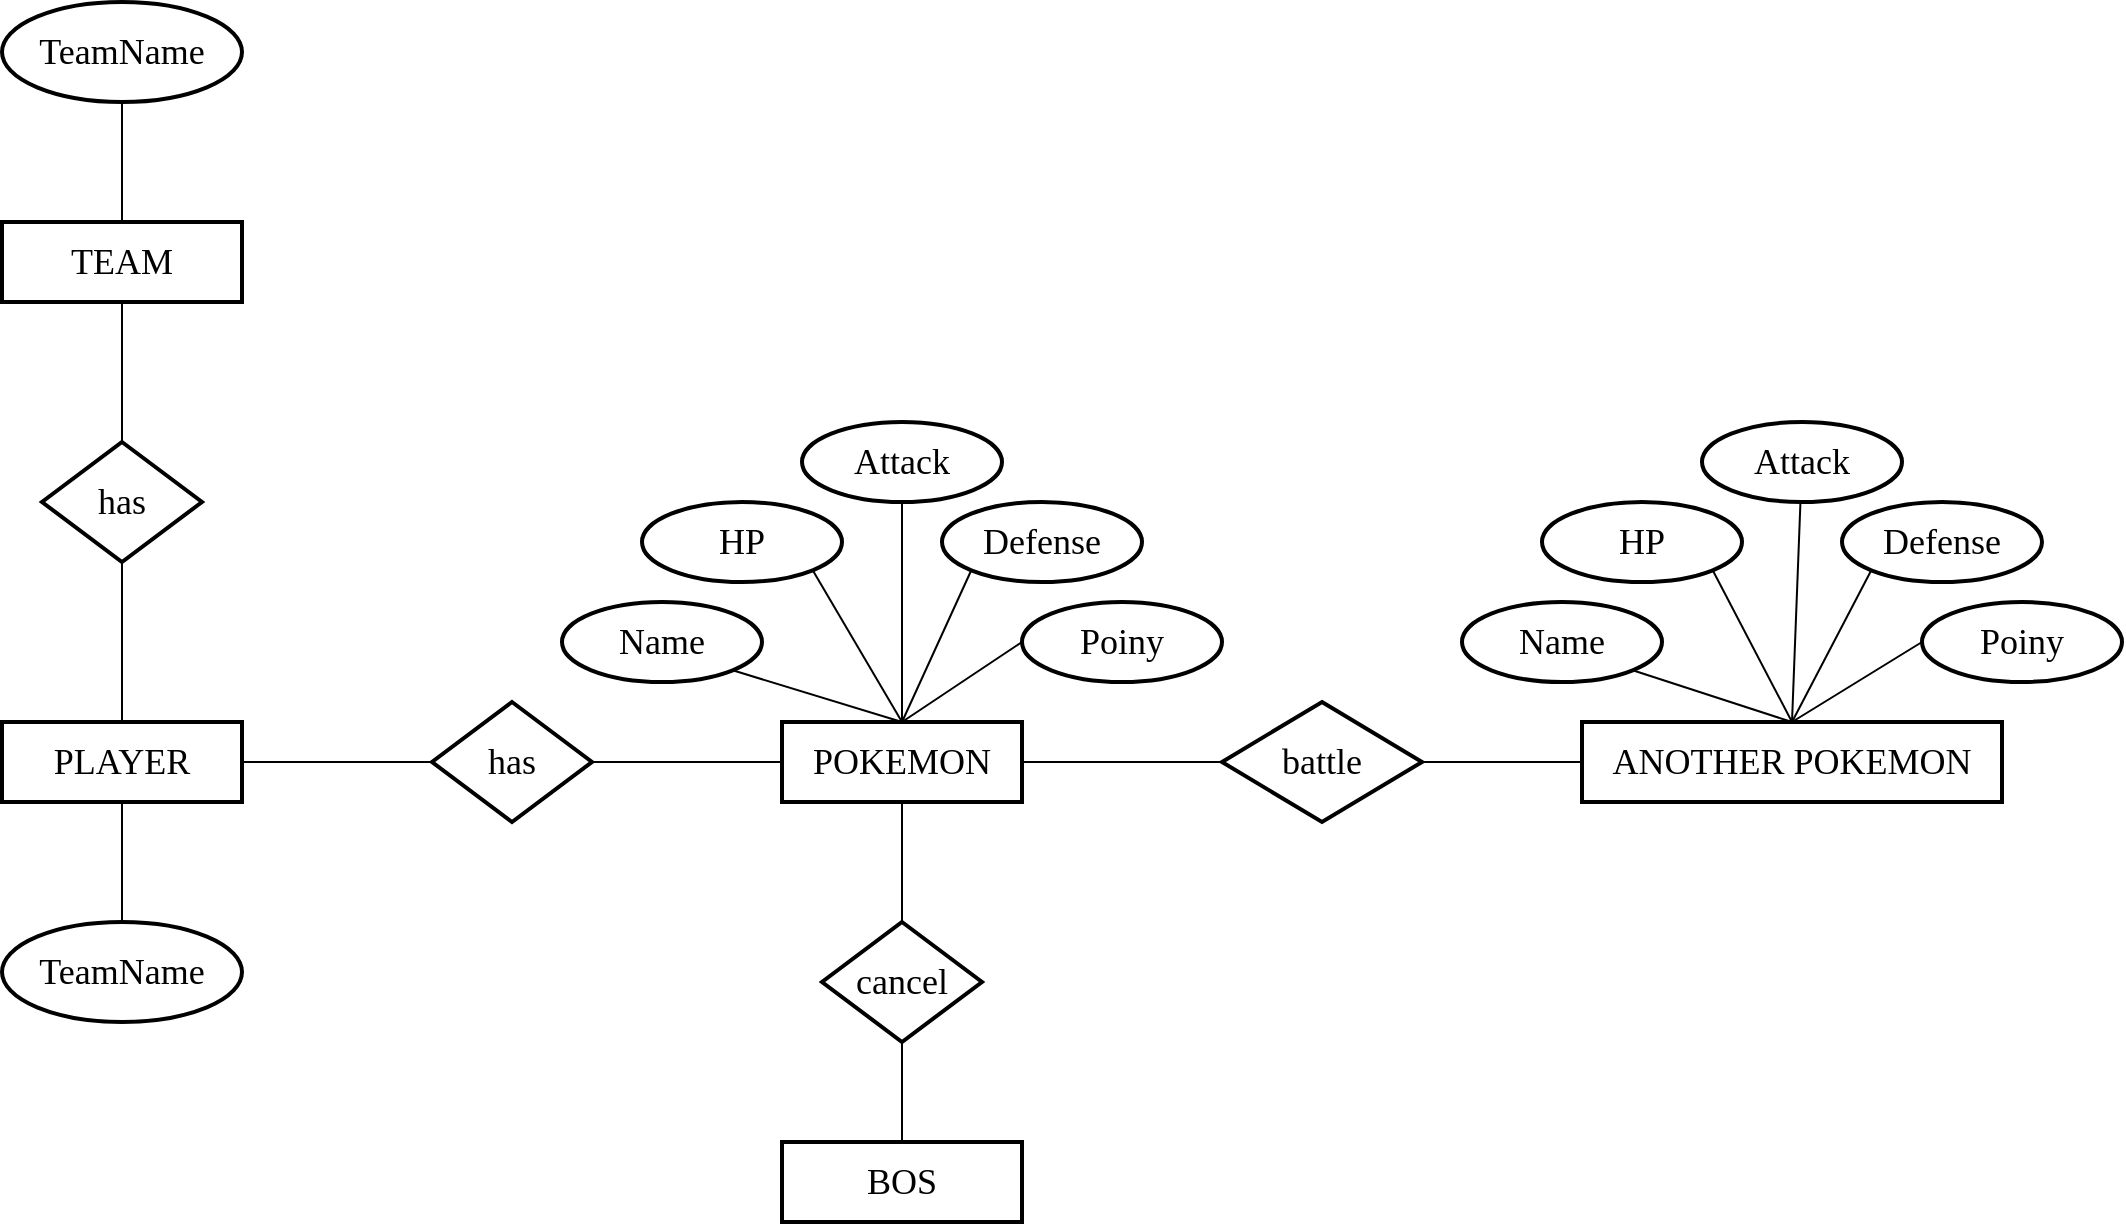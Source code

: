 <mxfile version="17.1.2" type="device"><diagram id="V544J9amiXGmEdCIrYhm" name="Page-1"><mxGraphModel dx="1483" dy="766" grid="1" gridSize="10" guides="1" tooltips="1" connect="1" arrows="1" fold="1" page="1" pageScale="1" pageWidth="850" pageHeight="1100" math="0" shadow="0"><root><mxCell id="0"/><mxCell id="1" parent="0"/><mxCell id="Sv_8Eb9LG6Bx7OalMEno-1" value="&lt;font style=&quot;font-size: 18px&quot;&gt;TEAM&lt;/font&gt;" style="rounded=0;whiteSpace=wrap;html=1;strokeWidth=2;fontFamily=Tahoma;fontSize=18;" vertex="1" parent="1"><mxGeometry x="170" y="150" width="120" height="40" as="geometry"/></mxCell><mxCell id="Sv_8Eb9LG6Bx7OalMEno-2" value="&lt;font style=&quot;font-size: 18px&quot;&gt;PLAYER&lt;/font&gt;" style="rounded=0;whiteSpace=wrap;html=1;strokeWidth=2;fontFamily=Tahoma;fontSize=18;" vertex="1" parent="1"><mxGeometry x="170" y="400" width="120" height="40" as="geometry"/></mxCell><mxCell id="Sv_8Eb9LG6Bx7OalMEno-3" value="has" style="rhombus;whiteSpace=wrap;html=1;fontFamily=Tahoma;fontSize=18;strokeWidth=2;" vertex="1" parent="1"><mxGeometry x="190" y="260" width="80" height="60" as="geometry"/></mxCell><mxCell id="Sv_8Eb9LG6Bx7OalMEno-5" value="" style="endArrow=none;html=1;rounded=0;fontFamily=Tahoma;fontSize=18;entryX=0.5;entryY=1;entryDx=0;entryDy=0;exitX=0.5;exitY=0;exitDx=0;exitDy=0;" edge="1" parent="1" source="Sv_8Eb9LG6Bx7OalMEno-3" target="Sv_8Eb9LG6Bx7OalMEno-1"><mxGeometry width="50" height="50" relative="1" as="geometry"><mxPoint x="400" y="300" as="sourcePoint"/><mxPoint x="450" y="250" as="targetPoint"/></mxGeometry></mxCell><mxCell id="Sv_8Eb9LG6Bx7OalMEno-6" value="" style="endArrow=none;html=1;rounded=0;fontFamily=Tahoma;fontSize=18;entryX=0.5;entryY=1;entryDx=0;entryDy=0;exitX=0.5;exitY=0;exitDx=0;exitDy=0;" edge="1" parent="1" source="Sv_8Eb9LG6Bx7OalMEno-2" target="Sv_8Eb9LG6Bx7OalMEno-3"><mxGeometry width="50" height="50" relative="1" as="geometry"><mxPoint x="230" y="390" as="sourcePoint"/><mxPoint x="240" y="200" as="targetPoint"/></mxGeometry></mxCell><mxCell id="Sv_8Eb9LG6Bx7OalMEno-7" value="&lt;font style=&quot;font-size: 18px&quot;&gt;POKEMON&lt;/font&gt;" style="rounded=0;whiteSpace=wrap;html=1;strokeWidth=2;fontFamily=Tahoma;fontSize=18;" vertex="1" parent="1"><mxGeometry x="560" y="400" width="120" height="40" as="geometry"/></mxCell><mxCell id="Sv_8Eb9LG6Bx7OalMEno-8" value="has" style="rhombus;whiteSpace=wrap;html=1;fontFamily=Tahoma;fontSize=18;strokeWidth=2;" vertex="1" parent="1"><mxGeometry x="385" y="390" width="80" height="60" as="geometry"/></mxCell><mxCell id="Sv_8Eb9LG6Bx7OalMEno-9" value="TeamName" style="ellipse;whiteSpace=wrap;html=1;fontFamily=Tahoma;fontSize=18;strokeWidth=2;" vertex="1" parent="1"><mxGeometry x="170" y="40" width="120" height="50" as="geometry"/></mxCell><mxCell id="Sv_8Eb9LG6Bx7OalMEno-10" value="TeamName" style="ellipse;whiteSpace=wrap;html=1;fontFamily=Tahoma;fontSize=18;strokeWidth=2;" vertex="1" parent="1"><mxGeometry x="170" y="500" width="120" height="50" as="geometry"/></mxCell><mxCell id="Sv_8Eb9LG6Bx7OalMEno-11" value="" style="endArrow=none;html=1;rounded=0;fontFamily=Tahoma;fontSize=18;entryX=0.5;entryY=1;entryDx=0;entryDy=0;exitX=0.5;exitY=0;exitDx=0;exitDy=0;" edge="1" parent="1" source="Sv_8Eb9LG6Bx7OalMEno-1" target="Sv_8Eb9LG6Bx7OalMEno-9"><mxGeometry width="50" height="50" relative="1" as="geometry"><mxPoint x="400" y="330" as="sourcePoint"/><mxPoint x="450" y="280" as="targetPoint"/></mxGeometry></mxCell><mxCell id="Sv_8Eb9LG6Bx7OalMEno-12" value="" style="endArrow=none;html=1;rounded=0;fontFamily=Tahoma;fontSize=18;entryX=0.5;entryY=1;entryDx=0;entryDy=0;exitX=0.5;exitY=0;exitDx=0;exitDy=0;" edge="1" parent="1" source="Sv_8Eb9LG6Bx7OalMEno-10" target="Sv_8Eb9LG6Bx7OalMEno-2"><mxGeometry width="50" height="50" relative="1" as="geometry"><mxPoint x="240" y="160" as="sourcePoint"/><mxPoint x="240" y="100" as="targetPoint"/></mxGeometry></mxCell><mxCell id="Sv_8Eb9LG6Bx7OalMEno-13" value="" style="endArrow=none;html=1;rounded=0;fontFamily=Tahoma;fontSize=18;entryX=1;entryY=0.5;entryDx=0;entryDy=0;exitX=0;exitY=0.5;exitDx=0;exitDy=0;" edge="1" parent="1" source="Sv_8Eb9LG6Bx7OalMEno-8" target="Sv_8Eb9LG6Bx7OalMEno-2"><mxGeometry width="50" height="50" relative="1" as="geometry"><mxPoint x="240" y="510" as="sourcePoint"/><mxPoint x="240" y="450" as="targetPoint"/></mxGeometry></mxCell><mxCell id="Sv_8Eb9LG6Bx7OalMEno-14" value="" style="endArrow=none;html=1;rounded=0;fontFamily=Tahoma;fontSize=18;entryX=1;entryY=0.5;entryDx=0;entryDy=0;exitX=0;exitY=0.5;exitDx=0;exitDy=0;" edge="1" parent="1" source="Sv_8Eb9LG6Bx7OalMEno-7" target="Sv_8Eb9LG6Bx7OalMEno-8"><mxGeometry width="50" height="50" relative="1" as="geometry"><mxPoint x="400" y="370" as="sourcePoint"/><mxPoint x="450" y="320" as="targetPoint"/></mxGeometry></mxCell><mxCell id="Sv_8Eb9LG6Bx7OalMEno-15" value="Name" style="ellipse;whiteSpace=wrap;html=1;fontFamily=Tahoma;fontSize=18;strokeWidth=2;" vertex="1" parent="1"><mxGeometry x="450" y="340" width="100" height="40" as="geometry"/></mxCell><mxCell id="Sv_8Eb9LG6Bx7OalMEno-16" value="HP" style="ellipse;whiteSpace=wrap;html=1;fontFamily=Tahoma;fontSize=18;strokeWidth=2;" vertex="1" parent="1"><mxGeometry x="490" y="290" width="100" height="40" as="geometry"/></mxCell><mxCell id="Sv_8Eb9LG6Bx7OalMEno-17" value="Attack" style="ellipse;whiteSpace=wrap;html=1;fontFamily=Tahoma;fontSize=18;strokeWidth=2;" vertex="1" parent="1"><mxGeometry x="570" y="250" width="100" height="40" as="geometry"/></mxCell><mxCell id="Sv_8Eb9LG6Bx7OalMEno-18" value="Defense" style="ellipse;whiteSpace=wrap;html=1;fontFamily=Tahoma;fontSize=18;strokeWidth=2;" vertex="1" parent="1"><mxGeometry x="640" y="290" width="100" height="40" as="geometry"/></mxCell><mxCell id="Sv_8Eb9LG6Bx7OalMEno-19" value="Poiny" style="ellipse;whiteSpace=wrap;html=1;fontFamily=Tahoma;fontSize=18;strokeWidth=2;" vertex="1" parent="1"><mxGeometry x="680" y="340" width="100" height="40" as="geometry"/></mxCell><mxCell id="Sv_8Eb9LG6Bx7OalMEno-20" value="" style="endArrow=none;html=1;rounded=0;fontFamily=Tahoma;fontSize=18;entryX=1;entryY=1;entryDx=0;entryDy=0;exitX=0.5;exitY=0;exitDx=0;exitDy=0;" edge="1" parent="1" source="Sv_8Eb9LG6Bx7OalMEno-7" target="Sv_8Eb9LG6Bx7OalMEno-15"><mxGeometry width="50" height="50" relative="1" as="geometry"><mxPoint x="400" y="370" as="sourcePoint"/><mxPoint x="450" y="320" as="targetPoint"/></mxGeometry></mxCell><mxCell id="Sv_8Eb9LG6Bx7OalMEno-21" value="" style="endArrow=none;html=1;rounded=0;fontFamily=Tahoma;fontSize=18;entryX=1;entryY=1;entryDx=0;entryDy=0;exitX=0.5;exitY=0;exitDx=0;exitDy=0;" edge="1" parent="1" source="Sv_8Eb9LG6Bx7OalMEno-7" target="Sv_8Eb9LG6Bx7OalMEno-16"><mxGeometry width="50" height="50" relative="1" as="geometry"><mxPoint x="630" y="410" as="sourcePoint"/><mxPoint x="552.355" y="384.142" as="targetPoint"/></mxGeometry></mxCell><mxCell id="Sv_8Eb9LG6Bx7OalMEno-22" value="" style="endArrow=none;html=1;rounded=0;fontFamily=Tahoma;fontSize=18;exitX=0.5;exitY=0;exitDx=0;exitDy=0;" edge="1" parent="1" source="Sv_8Eb9LG6Bx7OalMEno-7" target="Sv_8Eb9LG6Bx7OalMEno-17"><mxGeometry width="50" height="50" relative="1" as="geometry"><mxPoint x="630" y="410" as="sourcePoint"/><mxPoint x="592.355" y="334.142" as="targetPoint"/></mxGeometry></mxCell><mxCell id="Sv_8Eb9LG6Bx7OalMEno-23" value="" style="endArrow=none;html=1;rounded=0;fontFamily=Tahoma;fontSize=18;exitX=0.5;exitY=0;exitDx=0;exitDy=0;entryX=0;entryY=1;entryDx=0;entryDy=0;" edge="1" parent="1" source="Sv_8Eb9LG6Bx7OalMEno-7" target="Sv_8Eb9LG6Bx7OalMEno-18"><mxGeometry width="50" height="50" relative="1" as="geometry"><mxPoint x="630" y="410" as="sourcePoint"/><mxPoint x="635.923" y="299.995" as="targetPoint"/></mxGeometry></mxCell><mxCell id="Sv_8Eb9LG6Bx7OalMEno-24" value="" style="endArrow=none;html=1;rounded=0;fontFamily=Tahoma;fontSize=18;exitX=0.5;exitY=0;exitDx=0;exitDy=0;entryX=0;entryY=0.5;entryDx=0;entryDy=0;" edge="1" parent="1" source="Sv_8Eb9LG6Bx7OalMEno-7" target="Sv_8Eb9LG6Bx7OalMEno-19"><mxGeometry width="50" height="50" relative="1" as="geometry"><mxPoint x="630" y="410" as="sourcePoint"/><mxPoint x="671.645" y="334.142" as="targetPoint"/></mxGeometry></mxCell><mxCell id="Sv_8Eb9LG6Bx7OalMEno-25" value="battle" style="rhombus;whiteSpace=wrap;html=1;fontFamily=Tahoma;fontSize=18;strokeWidth=2;" vertex="1" parent="1"><mxGeometry x="780" y="390" width="100" height="60" as="geometry"/></mxCell><mxCell id="Sv_8Eb9LG6Bx7OalMEno-26" value="&lt;font style=&quot;font-size: 18px&quot;&gt;ANOTHER POKEMON&lt;/font&gt;" style="rounded=0;whiteSpace=wrap;html=1;strokeWidth=2;fontFamily=Tahoma;fontSize=18;" vertex="1" parent="1"><mxGeometry x="960" y="400" width="210" height="40" as="geometry"/></mxCell><mxCell id="Sv_8Eb9LG6Bx7OalMEno-27" value="" style="endArrow=none;html=1;rounded=0;fontFamily=Tahoma;fontSize=18;entryX=1;entryY=0.5;entryDx=0;entryDy=0;exitX=0;exitY=0.5;exitDx=0;exitDy=0;" edge="1" parent="1" source="Sv_8Eb9LG6Bx7OalMEno-26" target="Sv_8Eb9LG6Bx7OalMEno-25"><mxGeometry width="50" height="50" relative="1" as="geometry"><mxPoint x="833" y="370" as="sourcePoint"/><mxPoint x="898" y="420" as="targetPoint"/></mxGeometry></mxCell><mxCell id="Sv_8Eb9LG6Bx7OalMEno-28" value="Name" style="ellipse;whiteSpace=wrap;html=1;fontFamily=Tahoma;fontSize=18;strokeWidth=2;" vertex="1" parent="1"><mxGeometry x="900" y="340" width="100" height="40" as="geometry"/></mxCell><mxCell id="Sv_8Eb9LG6Bx7OalMEno-29" value="HP" style="ellipse;whiteSpace=wrap;html=1;fontFamily=Tahoma;fontSize=18;strokeWidth=2;" vertex="1" parent="1"><mxGeometry x="940" y="290" width="100" height="40" as="geometry"/></mxCell><mxCell id="Sv_8Eb9LG6Bx7OalMEno-30" value="Attack" style="ellipse;whiteSpace=wrap;html=1;fontFamily=Tahoma;fontSize=18;strokeWidth=2;" vertex="1" parent="1"><mxGeometry x="1020" y="250" width="100" height="40" as="geometry"/></mxCell><mxCell id="Sv_8Eb9LG6Bx7OalMEno-31" value="Defense" style="ellipse;whiteSpace=wrap;html=1;fontFamily=Tahoma;fontSize=18;strokeWidth=2;" vertex="1" parent="1"><mxGeometry x="1090" y="290" width="100" height="40" as="geometry"/></mxCell><mxCell id="Sv_8Eb9LG6Bx7OalMEno-32" value="Poiny" style="ellipse;whiteSpace=wrap;html=1;fontFamily=Tahoma;fontSize=18;strokeWidth=2;" vertex="1" parent="1"><mxGeometry x="1130" y="340" width="100" height="40" as="geometry"/></mxCell><mxCell id="Sv_8Eb9LG6Bx7OalMEno-33" value="" style="endArrow=none;html=1;rounded=0;fontFamily=Tahoma;fontSize=18;entryX=1;entryY=1;entryDx=0;entryDy=0;exitX=0.5;exitY=0;exitDx=0;exitDy=0;" edge="1" parent="1" source="Sv_8Eb9LG6Bx7OalMEno-26" target="Sv_8Eb9LG6Bx7OalMEno-28"><mxGeometry width="50" height="50" relative="1" as="geometry"><mxPoint x="833" y="370" as="sourcePoint"/><mxPoint x="883" y="320" as="targetPoint"/></mxGeometry></mxCell><mxCell id="Sv_8Eb9LG6Bx7OalMEno-34" value="" style="endArrow=none;html=1;rounded=0;fontFamily=Tahoma;fontSize=18;entryX=1;entryY=1;entryDx=0;entryDy=0;exitX=0.5;exitY=0;exitDx=0;exitDy=0;" edge="1" parent="1" source="Sv_8Eb9LG6Bx7OalMEno-26" target="Sv_8Eb9LG6Bx7OalMEno-29"><mxGeometry width="50" height="50" relative="1" as="geometry"><mxPoint x="1063" y="410" as="sourcePoint"/><mxPoint x="985.355" y="384.142" as="targetPoint"/></mxGeometry></mxCell><mxCell id="Sv_8Eb9LG6Bx7OalMEno-35" value="" style="endArrow=none;html=1;rounded=0;fontFamily=Tahoma;fontSize=18;exitX=0.5;exitY=0;exitDx=0;exitDy=0;" edge="1" parent="1" source="Sv_8Eb9LG6Bx7OalMEno-26" target="Sv_8Eb9LG6Bx7OalMEno-30"><mxGeometry width="50" height="50" relative="1" as="geometry"><mxPoint x="1063" y="410" as="sourcePoint"/><mxPoint x="1025.355" y="334.142" as="targetPoint"/></mxGeometry></mxCell><mxCell id="Sv_8Eb9LG6Bx7OalMEno-36" value="" style="endArrow=none;html=1;rounded=0;fontFamily=Tahoma;fontSize=18;exitX=0.5;exitY=0;exitDx=0;exitDy=0;entryX=0;entryY=1;entryDx=0;entryDy=0;" edge="1" parent="1" source="Sv_8Eb9LG6Bx7OalMEno-26" target="Sv_8Eb9LG6Bx7OalMEno-31"><mxGeometry width="50" height="50" relative="1" as="geometry"><mxPoint x="1063" y="410" as="sourcePoint"/><mxPoint x="1068.923" y="299.995" as="targetPoint"/></mxGeometry></mxCell><mxCell id="Sv_8Eb9LG6Bx7OalMEno-37" value="" style="endArrow=none;html=1;rounded=0;fontFamily=Tahoma;fontSize=18;exitX=0.5;exitY=0;exitDx=0;exitDy=0;entryX=0;entryY=0.5;entryDx=0;entryDy=0;" edge="1" parent="1" source="Sv_8Eb9LG6Bx7OalMEno-26" target="Sv_8Eb9LG6Bx7OalMEno-32"><mxGeometry width="50" height="50" relative="1" as="geometry"><mxPoint x="1063" y="410" as="sourcePoint"/><mxPoint x="1104.645" y="334.142" as="targetPoint"/></mxGeometry></mxCell><mxCell id="Sv_8Eb9LG6Bx7OalMEno-38" value="" style="endArrow=none;html=1;rounded=0;fontFamily=Tahoma;fontSize=18;entryX=1;entryY=0.5;entryDx=0;entryDy=0;exitX=0;exitY=0.5;exitDx=0;exitDy=0;" edge="1" parent="1" source="Sv_8Eb9LG6Bx7OalMEno-25" target="Sv_8Eb9LG6Bx7OalMEno-7"><mxGeometry width="50" height="50" relative="1" as="geometry"><mxPoint x="590" y="370" as="sourcePoint"/><mxPoint x="640" y="320" as="targetPoint"/></mxGeometry></mxCell><mxCell id="Sv_8Eb9LG6Bx7OalMEno-39" value="BOS" style="rounded=0;whiteSpace=wrap;html=1;strokeWidth=2;fontFamily=Tahoma;fontSize=18;" vertex="1" parent="1"><mxGeometry x="560" y="610" width="120" height="40" as="geometry"/></mxCell><mxCell id="Sv_8Eb9LG6Bx7OalMEno-40" value="cancel" style="rhombus;whiteSpace=wrap;html=1;fontFamily=Tahoma;fontSize=18;strokeWidth=2;" vertex="1" parent="1"><mxGeometry x="580" y="500" width="80" height="60" as="geometry"/></mxCell><mxCell id="Sv_8Eb9LG6Bx7OalMEno-41" value="" style="endArrow=none;html=1;rounded=0;fontFamily=Tahoma;fontSize=18;entryX=0.5;entryY=1;entryDx=0;entryDy=0;exitX=0.5;exitY=0;exitDx=0;exitDy=0;" edge="1" parent="1" source="Sv_8Eb9LG6Bx7OalMEno-40" target="Sv_8Eb9LG6Bx7OalMEno-7"><mxGeometry width="50" height="50" relative="1" as="geometry"><mxPoint x="770" y="420" as="sourcePoint"/><mxPoint x="820" y="370" as="targetPoint"/></mxGeometry></mxCell><mxCell id="Sv_8Eb9LG6Bx7OalMEno-42" value="" style="endArrow=none;html=1;rounded=0;fontFamily=Tahoma;fontSize=18;entryX=0.5;entryY=1;entryDx=0;entryDy=0;exitX=0.5;exitY=0;exitDx=0;exitDy=0;" edge="1" parent="1" source="Sv_8Eb9LG6Bx7OalMEno-39" target="Sv_8Eb9LG6Bx7OalMEno-40"><mxGeometry width="50" height="50" relative="1" as="geometry"><mxPoint x="630" y="510" as="sourcePoint"/><mxPoint x="630" y="450" as="targetPoint"/></mxGeometry></mxCell></root></mxGraphModel></diagram></mxfile>